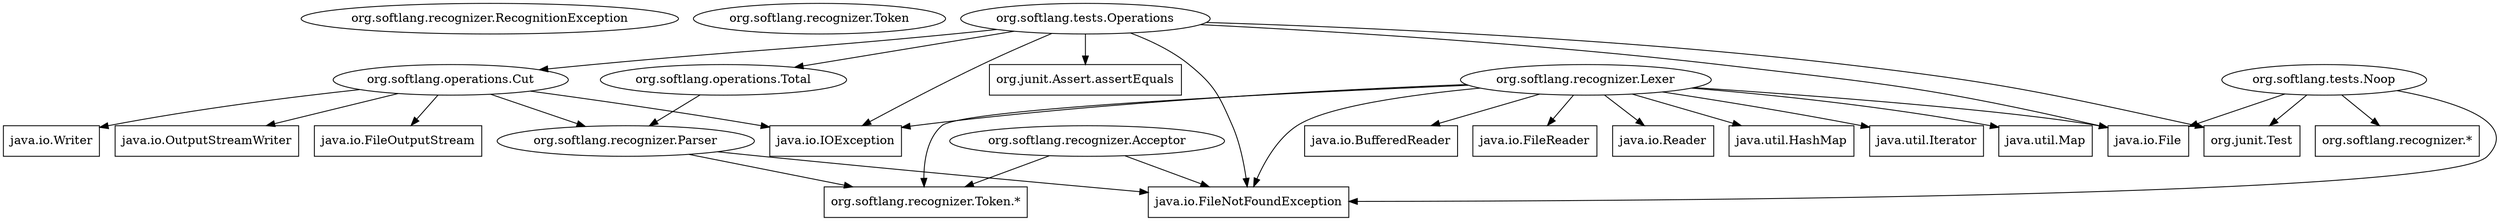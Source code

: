 digraph Relation { node [shape=box]
"org.softlang.recognizer.RecognitionException" [shape=ellipse]
"org.softlang.recognizer.Token" [shape=ellipse]
"org.softlang.recognizer.Lexer" [shape=ellipse]
"org.softlang.recognizer.Lexer" -> "org.softlang.recognizer.Token.*"
"org.softlang.recognizer.Lexer" -> "java.io.File"
"org.softlang.recognizer.Lexer" -> "java.io.BufferedReader"
"org.softlang.recognizer.Lexer" -> "java.io.FileNotFoundException"
"org.softlang.recognizer.Lexer" -> "java.io.FileReader"
"org.softlang.recognizer.Lexer" -> "java.io.IOException"
"org.softlang.recognizer.Lexer" -> "java.io.Reader"
"org.softlang.recognizer.Lexer" -> "java.util.HashMap"
"org.softlang.recognizer.Lexer" -> "java.util.Iterator"
"org.softlang.recognizer.Lexer" -> "java.util.Map"
"org.softlang.tests.Operations" [shape=ellipse]
"org.softlang.tests.Operations" -> "org.junit.Test"
"org.softlang.tests.Operations" -> "org.junit.Assert.assertEquals"
"org.softlang.tests.Operations" -> "org.softlang.operations.Total"
"org.softlang.tests.Operations" -> "org.softlang.operations.Cut"
"org.softlang.tests.Operations" -> "java.io.File"
"org.softlang.tests.Operations" -> "java.io.FileNotFoundException"
"org.softlang.tests.Operations" -> "java.io.IOException"
"org.softlang.recognizer.Acceptor" [shape=ellipse]
"org.softlang.recognizer.Acceptor" -> "org.softlang.recognizer.Token.*"
"org.softlang.recognizer.Acceptor" -> "java.io.FileNotFoundException"
"org.softlang.operations.Total" [shape=ellipse]
"org.softlang.operations.Total" -> "org.softlang.recognizer.Parser"
"org.softlang.recognizer.Parser" [shape=ellipse]
"org.softlang.recognizer.Parser" -> "org.softlang.recognizer.Token.*"
"org.softlang.recognizer.Parser" -> "java.io.FileNotFoundException"
"org.softlang.tests.Noop" [shape=ellipse]
"org.softlang.tests.Noop" -> "org.junit.Test"
"org.softlang.tests.Noop" -> "org.softlang.recognizer.*"
"org.softlang.tests.Noop" -> "java.io.File"
"org.softlang.tests.Noop" -> "java.io.FileNotFoundException"
"org.softlang.operations.Cut" [shape=ellipse]
"org.softlang.operations.Cut" -> "org.softlang.recognizer.Parser"
"org.softlang.operations.Cut" -> "java.io.Writer"
"org.softlang.operations.Cut" -> "java.io.OutputStreamWriter"
"org.softlang.operations.Cut" -> "java.io.FileOutputStream"
"org.softlang.operations.Cut" -> "java.io.IOException"
}
